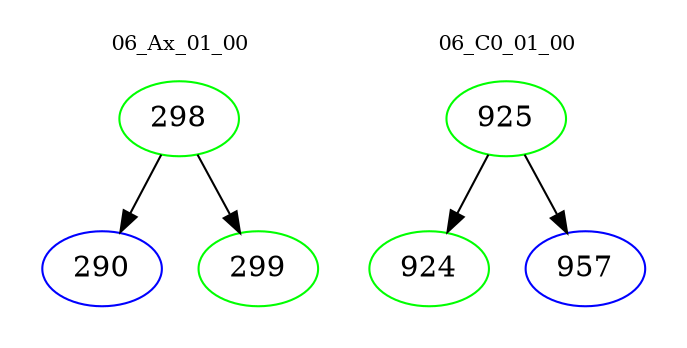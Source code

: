 digraph{
subgraph cluster_0 {
color = white
label = "06_Ax_01_00";
fontsize=10;
T0_298 [label="298", color="green"]
T0_298 -> T0_290 [color="black"]
T0_290 [label="290", color="blue"]
T0_298 -> T0_299 [color="black"]
T0_299 [label="299", color="green"]
}
subgraph cluster_1 {
color = white
label = "06_C0_01_00";
fontsize=10;
T1_925 [label="925", color="green"]
T1_925 -> T1_924 [color="black"]
T1_924 [label="924", color="green"]
T1_925 -> T1_957 [color="black"]
T1_957 [label="957", color="blue"]
}
}
